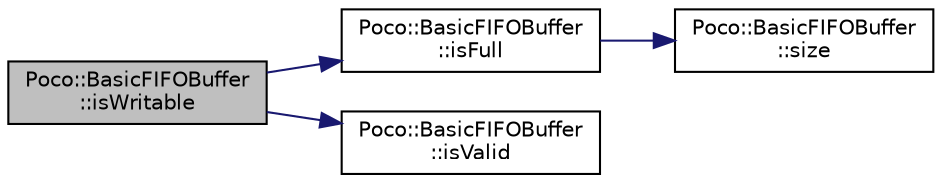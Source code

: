 digraph "Poco::BasicFIFOBuffer::isWritable"
{
 // LATEX_PDF_SIZE
  edge [fontname="Helvetica",fontsize="10",labelfontname="Helvetica",labelfontsize="10"];
  node [fontname="Helvetica",fontsize="10",shape=record];
  rankdir="LR";
  Node1 [label="Poco::BasicFIFOBuffer\l::isWritable",height=0.2,width=0.4,color="black", fillcolor="grey75", style="filled", fontcolor="black",tooltip=" "];
  Node1 -> Node2 [color="midnightblue",fontsize="10",style="solid"];
  Node2 [label="Poco::BasicFIFOBuffer\l::isFull",height=0.2,width=0.4,color="black", fillcolor="white", style="filled",URL="$classPoco_1_1BasicFIFOBuffer.html#a1fc67f7981d00ac4a2655f366fa08ed4",tooltip="Returns true is buffer is full, false otherwise."];
  Node2 -> Node3 [color="midnightblue",fontsize="10",style="solid"];
  Node3 [label="Poco::BasicFIFOBuffer\l::size",height=0.2,width=0.4,color="black", fillcolor="white", style="filled",URL="$classPoco_1_1BasicFIFOBuffer.html#adbcc608a36b70f58de8da4cd87865867",tooltip="Returns the size of the buffer."];
  Node1 -> Node4 [color="midnightblue",fontsize="10",style="solid"];
  Node4 [label="Poco::BasicFIFOBuffer\l::isValid",height=0.2,width=0.4,color="black", fillcolor="white", style="filled",URL="$classPoco_1_1BasicFIFOBuffer.html#a218d3f9d47a349e0ddfda2daeddde9a8",tooltip=" "];
}
